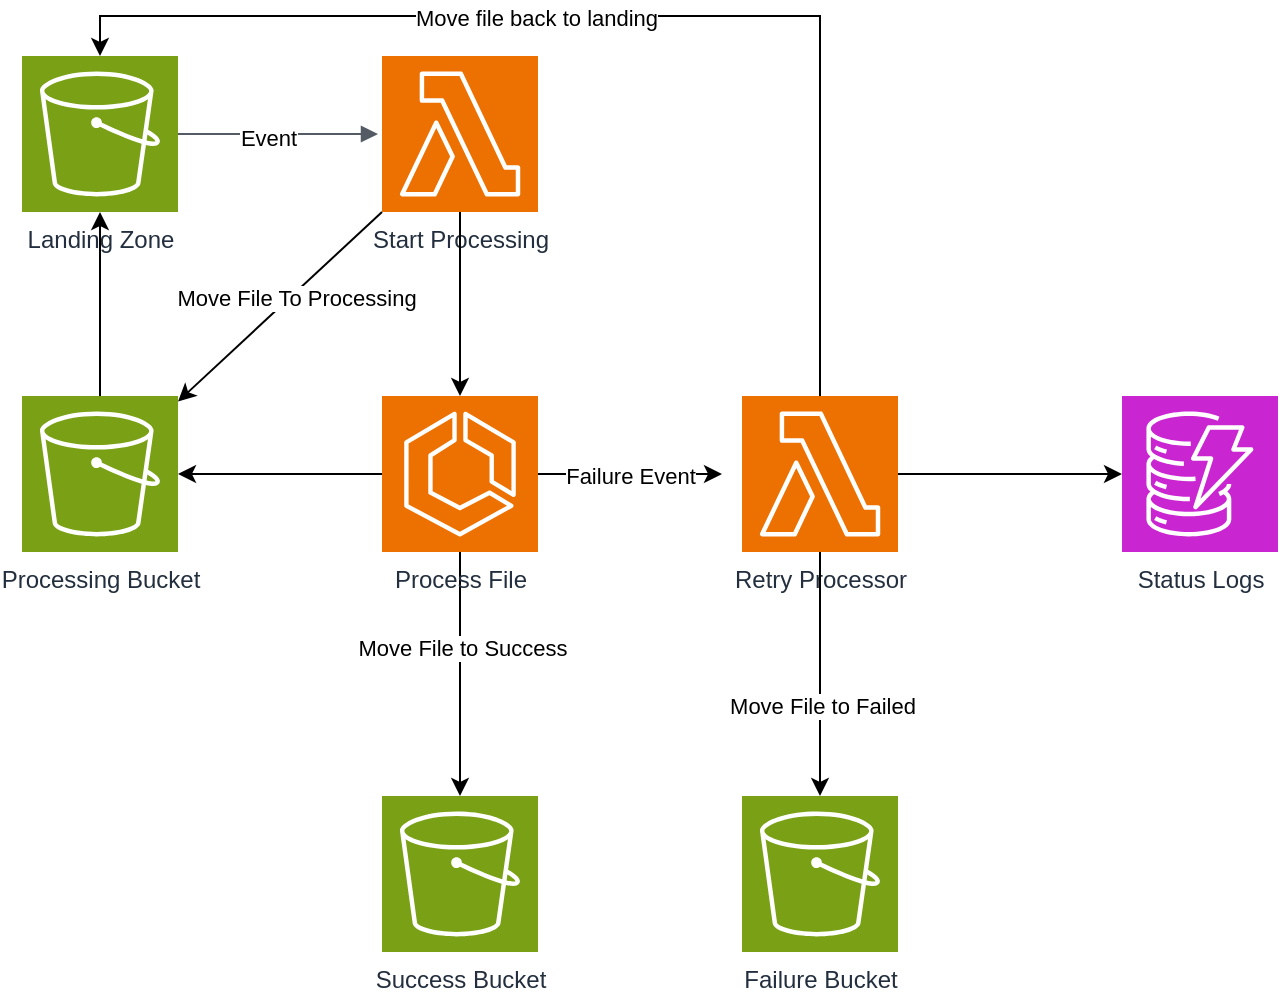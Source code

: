 <mxfile version="22.1.5" type="github">
  <diagram id="Ht1M8jgEwFfnCIfOTk4-" name="Page-1">
    <mxGraphModel dx="1242" dy="680" grid="1" gridSize="10" guides="1" tooltips="1" connect="1" arrows="1" fold="1" page="1" pageScale="1" pageWidth="1169" pageHeight="827" math="0" shadow="0">
      <root>
        <mxCell id="0" />
        <mxCell id="1" parent="0" />
        <mxCell id="OTzE6Snlm9M5zd5s4sas-1" value="Landing Zone" style="sketch=0;points=[[0,0,0],[0.25,0,0],[0.5,0,0],[0.75,0,0],[1,0,0],[0,1,0],[0.25,1,0],[0.5,1,0],[0.75,1,0],[1,1,0],[0,0.25,0],[0,0.5,0],[0,0.75,0],[1,0.25,0],[1,0.5,0],[1,0.75,0]];outlineConnect=0;fontColor=#232F3E;fillColor=#7AA116;strokeColor=#ffffff;dashed=0;verticalLabelPosition=bottom;verticalAlign=top;align=center;html=1;fontSize=12;fontStyle=0;aspect=fixed;shape=mxgraph.aws4.resourceIcon;resIcon=mxgraph.aws4.s3;" vertex="1" parent="1">
          <mxGeometry x="80" y="90" width="78" height="78" as="geometry" />
        </mxCell>
        <mxCell id="OTzE6Snlm9M5zd5s4sas-2" value="" style="edgeStyle=orthogonalEdgeStyle;html=1;endArrow=block;elbow=vertical;startArrow=none;endFill=1;strokeColor=#545B64;rounded=0;" edge="1" parent="1" source="OTzE6Snlm9M5zd5s4sas-1">
          <mxGeometry width="100" relative="1" as="geometry">
            <mxPoint x="158" y="129" as="sourcePoint" />
            <mxPoint x="258" y="129" as="targetPoint" />
          </mxGeometry>
        </mxCell>
        <mxCell id="OTzE6Snlm9M5zd5s4sas-14" value="Event" style="edgeLabel;html=1;align=center;verticalAlign=middle;resizable=0;points=[];" vertex="1" connectable="0" parent="OTzE6Snlm9M5zd5s4sas-2">
          <mxGeometry x="-0.104" y="-2" relative="1" as="geometry">
            <mxPoint as="offset" />
          </mxGeometry>
        </mxCell>
        <mxCell id="OTzE6Snlm9M5zd5s4sas-21" style="rounded=0;orthogonalLoop=1;jettySize=auto;html=1;exitX=0;exitY=1;exitDx=0;exitDy=0;exitPerimeter=0;" edge="1" parent="1" source="OTzE6Snlm9M5zd5s4sas-3" target="OTzE6Snlm9M5zd5s4sas-19">
          <mxGeometry relative="1" as="geometry" />
        </mxCell>
        <mxCell id="OTzE6Snlm9M5zd5s4sas-26" value="Move File To Processing" style="edgeLabel;html=1;align=center;verticalAlign=middle;resizable=0;points=[];" vertex="1" connectable="0" parent="OTzE6Snlm9M5zd5s4sas-21">
          <mxGeometry x="-0.117" y="2" relative="1" as="geometry">
            <mxPoint y="-1" as="offset" />
          </mxGeometry>
        </mxCell>
        <mxCell id="OTzE6Snlm9M5zd5s4sas-3" value="Start Processing" style="sketch=0;points=[[0,0,0],[0.25,0,0],[0.5,0,0],[0.75,0,0],[1,0,0],[0,1,0],[0.25,1,0],[0.5,1,0],[0.75,1,0],[1,1,0],[0,0.25,0],[0,0.5,0],[0,0.75,0],[1,0.25,0],[1,0.5,0],[1,0.75,0]];outlineConnect=0;fontColor=#232F3E;fillColor=#ED7100;strokeColor=#ffffff;dashed=0;verticalLabelPosition=bottom;verticalAlign=top;align=center;html=1;fontSize=12;fontStyle=0;aspect=fixed;shape=mxgraph.aws4.resourceIcon;resIcon=mxgraph.aws4.lambda;" vertex="1" parent="1">
          <mxGeometry x="260" y="90" width="78" height="78" as="geometry" />
        </mxCell>
        <mxCell id="OTzE6Snlm9M5zd5s4sas-6" style="edgeStyle=orthogonalEdgeStyle;rounded=0;orthogonalLoop=1;jettySize=auto;html=1;exitX=0.5;exitY=1;exitDx=0;exitDy=0;exitPerimeter=0;" edge="1" parent="1" source="OTzE6Snlm9M5zd5s4sas-4">
          <mxGeometry relative="1" as="geometry">
            <mxPoint x="299" y="460" as="targetPoint" />
          </mxGeometry>
        </mxCell>
        <mxCell id="OTzE6Snlm9M5zd5s4sas-29" value="Move File to Success" style="edgeLabel;html=1;align=center;verticalAlign=middle;resizable=0;points=[];" vertex="1" connectable="0" parent="OTzE6Snlm9M5zd5s4sas-6">
          <mxGeometry x="-0.216" y="1" relative="1" as="geometry">
            <mxPoint as="offset" />
          </mxGeometry>
        </mxCell>
        <mxCell id="OTzE6Snlm9M5zd5s4sas-10" value="Failure Event" style="edgeStyle=orthogonalEdgeStyle;rounded=0;orthogonalLoop=1;jettySize=auto;html=1;exitX=1;exitY=0.5;exitDx=0;exitDy=0;exitPerimeter=0;" edge="1" parent="1" source="OTzE6Snlm9M5zd5s4sas-4">
          <mxGeometry relative="1" as="geometry">
            <mxPoint x="430" y="299" as="targetPoint" />
          </mxGeometry>
        </mxCell>
        <mxCell id="OTzE6Snlm9M5zd5s4sas-4" value="Process File" style="sketch=0;points=[[0,0,0],[0.25,0,0],[0.5,0,0],[0.75,0,0],[1,0,0],[0,1,0],[0.25,1,0],[0.5,1,0],[0.75,1,0],[1,1,0],[0,0.25,0],[0,0.5,0],[0,0.75,0],[1,0.25,0],[1,0.5,0],[1,0.75,0]];outlineConnect=0;fontColor=#232F3E;fillColor=#ED7100;strokeColor=#ffffff;dashed=0;verticalLabelPosition=bottom;verticalAlign=top;align=center;html=1;fontSize=12;fontStyle=0;aspect=fixed;shape=mxgraph.aws4.resourceIcon;resIcon=mxgraph.aws4.ecs;" vertex="1" parent="1">
          <mxGeometry x="260" y="260" width="78" height="78" as="geometry" />
        </mxCell>
        <mxCell id="OTzE6Snlm9M5zd5s4sas-5" style="edgeStyle=orthogonalEdgeStyle;rounded=0;orthogonalLoop=1;jettySize=auto;html=1;exitX=0.5;exitY=1;exitDx=0;exitDy=0;exitPerimeter=0;entryX=0.5;entryY=0;entryDx=0;entryDy=0;entryPerimeter=0;" edge="1" parent="1" source="OTzE6Snlm9M5zd5s4sas-3" target="OTzE6Snlm9M5zd5s4sas-4">
          <mxGeometry relative="1" as="geometry" />
        </mxCell>
        <mxCell id="OTzE6Snlm9M5zd5s4sas-8" value="Success Bucket" style="sketch=0;points=[[0,0,0],[0.25,0,0],[0.5,0,0],[0.75,0,0],[1,0,0],[0,1,0],[0.25,1,0],[0.5,1,0],[0.75,1,0],[1,1,0],[0,0.25,0],[0,0.5,0],[0,0.75,0],[1,0.25,0],[1,0.5,0],[1,0.75,0]];outlineConnect=0;fontColor=#232F3E;fillColor=#7AA116;strokeColor=#ffffff;dashed=0;verticalLabelPosition=bottom;verticalAlign=top;align=center;html=1;fontSize=12;fontStyle=0;aspect=fixed;shape=mxgraph.aws4.resourceIcon;resIcon=mxgraph.aws4.s3;" vertex="1" parent="1">
          <mxGeometry x="260" y="460" width="78" height="78" as="geometry" />
        </mxCell>
        <mxCell id="OTzE6Snlm9M5zd5s4sas-30" style="edgeStyle=orthogonalEdgeStyle;rounded=0;orthogonalLoop=1;jettySize=auto;html=1;exitX=1;exitY=0.5;exitDx=0;exitDy=0;exitPerimeter=0;" edge="1" parent="1" source="OTzE6Snlm9M5zd5s4sas-9" target="OTzE6Snlm9M5zd5s4sas-11">
          <mxGeometry relative="1" as="geometry" />
        </mxCell>
        <mxCell id="OTzE6Snlm9M5zd5s4sas-9" value="Retry Processor" style="sketch=0;points=[[0,0,0],[0.25,0,0],[0.5,0,0],[0.75,0,0],[1,0,0],[0,1,0],[0.25,1,0],[0.5,1,0],[0.75,1,0],[1,1,0],[0,0.25,0],[0,0.5,0],[0,0.75,0],[1,0.25,0],[1,0.5,0],[1,0.75,0]];outlineConnect=0;fontColor=#232F3E;fillColor=#ED7100;strokeColor=#ffffff;dashed=0;verticalLabelPosition=bottom;verticalAlign=top;align=center;html=1;fontSize=12;fontStyle=0;aspect=fixed;shape=mxgraph.aws4.resourceIcon;resIcon=mxgraph.aws4.lambda;" vertex="1" parent="1">
          <mxGeometry x="440" y="260" width="78" height="78" as="geometry" />
        </mxCell>
        <mxCell id="OTzE6Snlm9M5zd5s4sas-11" value="Status Logs" style="sketch=0;points=[[0,0,0],[0.25,0,0],[0.5,0,0],[0.75,0,0],[1,0,0],[0,1,0],[0.25,1,0],[0.5,1,0],[0.75,1,0],[1,1,0],[0,0.25,0],[0,0.5,0],[0,0.75,0],[1,0.25,0],[1,0.5,0],[1,0.75,0]];outlineConnect=0;fontColor=#232F3E;fillColor=#C925D1;strokeColor=#ffffff;dashed=0;verticalLabelPosition=bottom;verticalAlign=top;align=center;html=1;fontSize=12;fontStyle=0;aspect=fixed;shape=mxgraph.aws4.resourceIcon;resIcon=mxgraph.aws4.dynamodb;" vertex="1" parent="1">
          <mxGeometry x="630" y="260" width="78" height="78" as="geometry" />
        </mxCell>
        <mxCell id="OTzE6Snlm9M5zd5s4sas-19" value="Processing Bucket" style="sketch=0;points=[[0,0,0],[0.25,0,0],[0.5,0,0],[0.75,0,0],[1,0,0],[0,1,0],[0.25,1,0],[0.5,1,0],[0.75,1,0],[1,1,0],[0,0.25,0],[0,0.5,0],[0,0.75,0],[1,0.25,0],[1,0.5,0],[1,0.75,0]];outlineConnect=0;fontColor=#232F3E;fillColor=#7AA116;strokeColor=#ffffff;dashed=0;verticalLabelPosition=bottom;verticalAlign=top;align=center;html=1;fontSize=12;fontStyle=0;aspect=fixed;shape=mxgraph.aws4.resourceIcon;resIcon=mxgraph.aws4.s3;" vertex="1" parent="1">
          <mxGeometry x="80" y="260" width="78" height="78" as="geometry" />
        </mxCell>
        <mxCell id="OTzE6Snlm9M5zd5s4sas-20" style="edgeStyle=none;rounded=0;orthogonalLoop=1;jettySize=auto;html=1;exitX=0;exitY=0.5;exitDx=0;exitDy=0;exitPerimeter=0;entryX=1;entryY=0.5;entryDx=0;entryDy=0;entryPerimeter=0;" edge="1" parent="1" source="OTzE6Snlm9M5zd5s4sas-4" target="OTzE6Snlm9M5zd5s4sas-19">
          <mxGeometry relative="1" as="geometry" />
        </mxCell>
        <mxCell id="OTzE6Snlm9M5zd5s4sas-24" style="edgeStyle=orthogonalEdgeStyle;rounded=0;orthogonalLoop=1;jettySize=auto;html=1;exitX=0.5;exitY=0;exitDx=0;exitDy=0;exitPerimeter=0;entryX=0.5;entryY=1;entryDx=0;entryDy=0;entryPerimeter=0;" edge="1" parent="1" source="OTzE6Snlm9M5zd5s4sas-19" target="OTzE6Snlm9M5zd5s4sas-1">
          <mxGeometry relative="1" as="geometry" />
        </mxCell>
        <mxCell id="OTzE6Snlm9M5zd5s4sas-27" style="edgeStyle=orthogonalEdgeStyle;rounded=0;orthogonalLoop=1;jettySize=auto;html=1;exitX=0.5;exitY=0;exitDx=0;exitDy=0;exitPerimeter=0;entryX=0.5;entryY=0;entryDx=0;entryDy=0;entryPerimeter=0;" edge="1" parent="1" source="OTzE6Snlm9M5zd5s4sas-9" target="OTzE6Snlm9M5zd5s4sas-1">
          <mxGeometry relative="1" as="geometry" />
        </mxCell>
        <mxCell id="OTzE6Snlm9M5zd5s4sas-28" value="Move file back to landing" style="edgeLabel;html=1;align=center;verticalAlign=middle;resizable=0;points=[];" vertex="1" connectable="0" parent="OTzE6Snlm9M5zd5s4sas-27">
          <mxGeometry x="0.165" y="1" relative="1" as="geometry">
            <mxPoint as="offset" />
          </mxGeometry>
        </mxCell>
        <mxCell id="OTzE6Snlm9M5zd5s4sas-31" value="Failure Bucket" style="sketch=0;points=[[0,0,0],[0.25,0,0],[0.5,0,0],[0.75,0,0],[1,0,0],[0,1,0],[0.25,1,0],[0.5,1,0],[0.75,1,0],[1,1,0],[0,0.25,0],[0,0.5,0],[0,0.75,0],[1,0.25,0],[1,0.5,0],[1,0.75,0]];outlineConnect=0;fontColor=#232F3E;fillColor=#7AA116;strokeColor=#ffffff;dashed=0;verticalLabelPosition=bottom;verticalAlign=top;align=center;html=1;fontSize=12;fontStyle=0;aspect=fixed;shape=mxgraph.aws4.resourceIcon;resIcon=mxgraph.aws4.s3;" vertex="1" parent="1">
          <mxGeometry x="440" y="460" width="78" height="78" as="geometry" />
        </mxCell>
        <mxCell id="OTzE6Snlm9M5zd5s4sas-32" style="edgeStyle=orthogonalEdgeStyle;rounded=0;orthogonalLoop=1;jettySize=auto;html=1;exitX=0.5;exitY=1;exitDx=0;exitDy=0;exitPerimeter=0;entryX=0.5;entryY=0;entryDx=0;entryDy=0;entryPerimeter=0;" edge="1" parent="1" source="OTzE6Snlm9M5zd5s4sas-9" target="OTzE6Snlm9M5zd5s4sas-31">
          <mxGeometry relative="1" as="geometry" />
        </mxCell>
        <mxCell id="OTzE6Snlm9M5zd5s4sas-33" value="Move File to Failed" style="edgeLabel;html=1;align=center;verticalAlign=middle;resizable=0;points=[];" vertex="1" connectable="0" parent="OTzE6Snlm9M5zd5s4sas-32">
          <mxGeometry x="0.262" y="1" relative="1" as="geometry">
            <mxPoint as="offset" />
          </mxGeometry>
        </mxCell>
      </root>
    </mxGraphModel>
  </diagram>
</mxfile>
